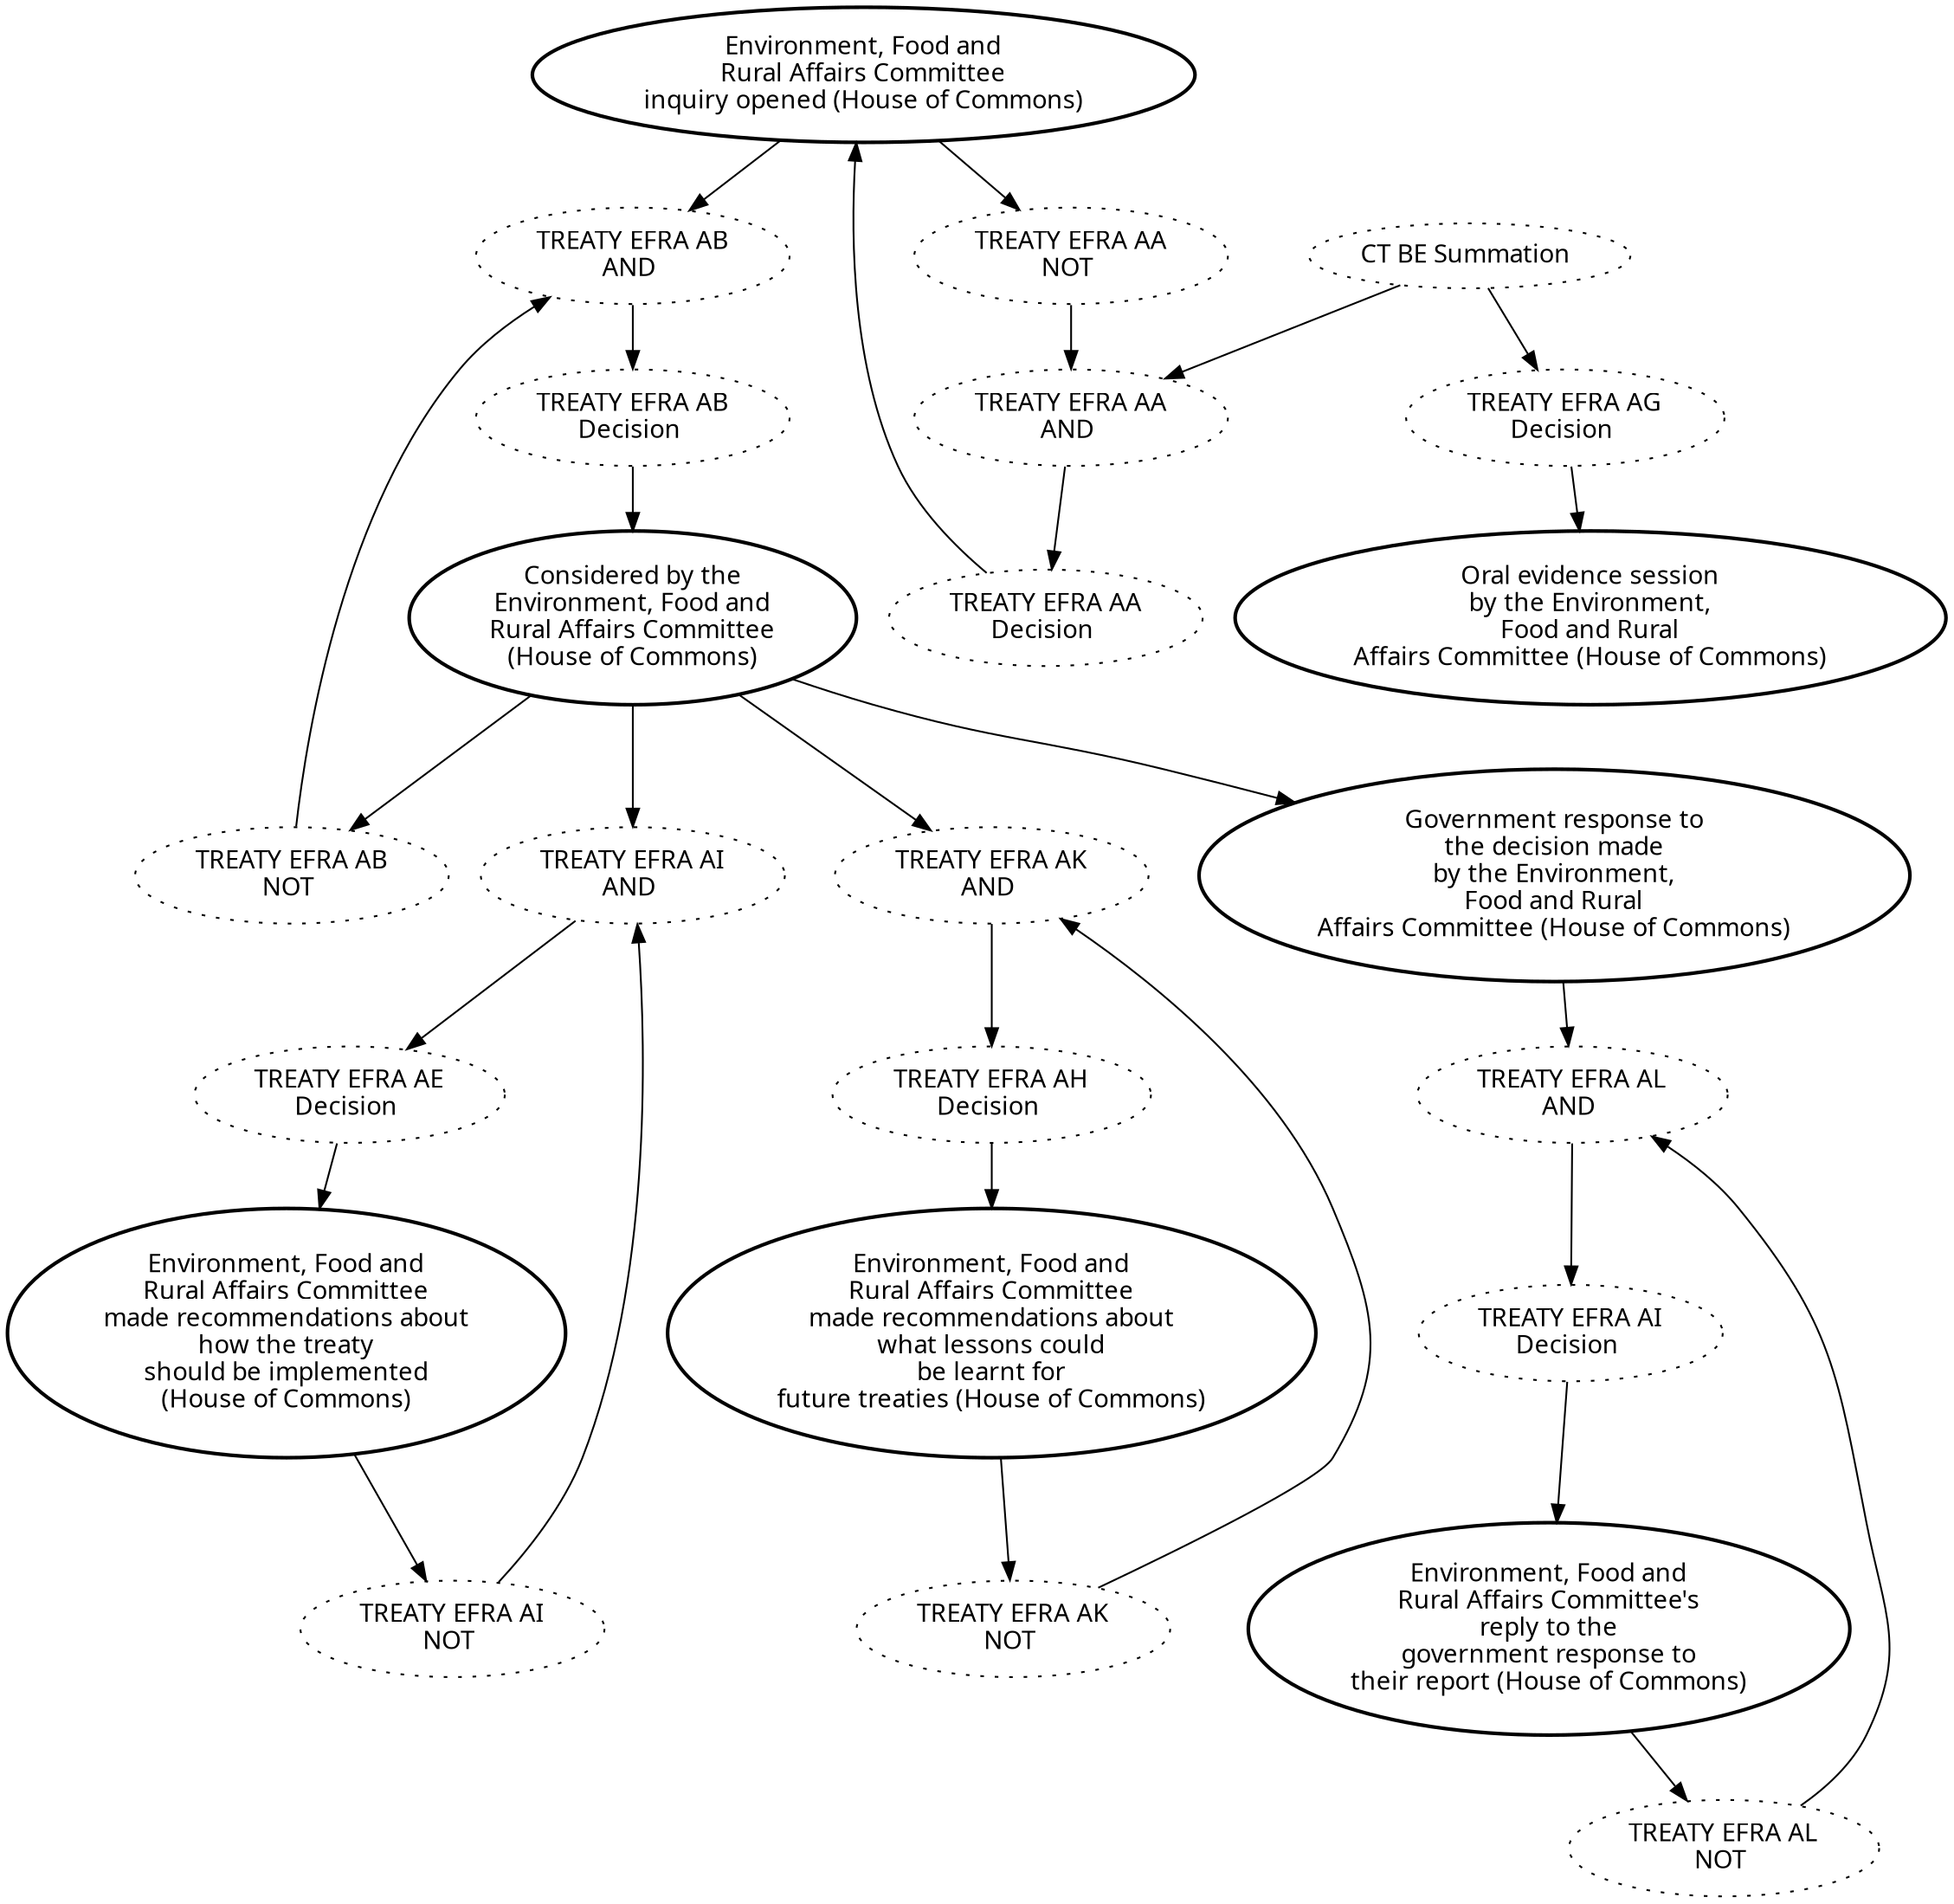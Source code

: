 digraph{graph[fontname="calibri"];node[fontname="calibri"];edge[fontname="calibri"];edge [style=solid, color=black];"266"->"875"[label=""];edge[style=solid, color=black];edge [style=solid, color=black];"266"->"858"[label=""];edge[style=solid, color=black];edge [style=solid, color=black];"268"->"876"[label=""];edge[style=solid, color=black];edge [style=solid, color=black];"268"->"269"[label=""];edge[style=solid, color=black];edge [style=solid, color=black];"268"->"865"[label=""];edge[style=solid, color=black];edge [style=solid, color=black];"268"->"2361"[label=""];edge[style=solid, color=black];edge [style=solid, color=black];"269"->"2817"[label=""];edge[style=solid, color=black];edge [style=solid, color=black];"857"->"869"[label=""];edge[style=solid, color=black];edge [style=solid, color=black];"858"->"870"[label=""];edge[style=solid, color=black];edge [style=solid, color=black];"865"->"873"[label=""];edge[style=solid, color=black];edge [style=solid, color=black];"869"->"266"[label=""];edge[style=solid, color=black];edge [style=solid, color=black];"870"->"268"[label=""];edge[style=solid, color=black];edge [style=solid, color=black];"873"->"2350"[label=""];edge[style=solid, color=black];edge [style=solid, color=black];"875"->"857"[label=""];edge[style=solid, color=black];edge [style=solid, color=black];"876"->"858"[label=""];edge[style=solid, color=black];edge [style=solid, color=black];"883"->"865"[label=""];edge[style=solid, color=black];edge [style=solid, color=black];"2314"->"2313"[label=""];edge[style=solid, color=black];edge [style=solid, color=black];"2350"->"883"[label=""];edge[style=solid, color=black];edge [style=solid, color=black];"2352"->"857"[label=""];edge[style=solid, color=black];edge [style=solid, color=black];"2352"->"2314"[label=""];edge[style=solid, color=black];edge [style=solid, color=black];"2358"->"2360"[label=""];edge[style=solid, color=black];edge [style=solid, color=black];"2359"->"2358"[label=""];edge[style=solid, color=black];edge [style=solid, color=black];"2360"->"2361"[label=""];edge[style=solid, color=black];edge [style=solid, color=black];"2361"->"2359"[label=""];edge[style=solid, color=black];edge [style=solid, color=black];"2816"->"2818"[label=""];edge[style=solid, color=black];edge [style=solid, color=black];"2817"->"2819"[label=""];edge[style=solid, color=black];edge [style=solid, color=black];"2818"->"2817"[label=""];edge[style=solid, color=black];edge [style=solid, color=black];"2819"->"2816"[label=""];edge[style=solid, color=black];"266" [label="Environment, Food and\nRural Affairs Committee\ninquiry opened (House of Commons)", style=bold];"268" [label="Considered by the\nEnvironment, Food and\nRural Affairs Committee\n(House of Commons)", style=bold];"269" [label="Government response to\nthe decision made\nby the Environment,\nFood and Rural\nAffairs Committee (House of Commons)", style=bold];"857" [label="TREATY EFRA AA\nAND ", style=dotted];"858" [label="TREATY EFRA AB\nAND ", style=dotted];"865" [label="TREATY EFRA AI\nAND ", style=dotted];"869" [label="TREATY EFRA AA\nDecision ", style=dotted];"870" [label="TREATY EFRA AB\nDecision ", style=dotted];"873" [label="TREATY EFRA AE\nDecision ", style=dotted];"875" [label="TREATY EFRA AA\nNOT ", style=dotted];"876" [label="TREATY EFRA AB\nNOT ", style=dotted];"883" [label="TREATY EFRA AI\nNOT ", style=dotted];"2314" [label="TREATY EFRA AG\nDecision ", style=dotted];"2350" [label="Environment, Food and\nRural Affairs Committee\nmade recommendations about\nhow the treaty\nshould be implemented\n(House of Commons)", style=bold];"2352" [label="CT BE Summation ", style=dotted];"2358" [label="Environment, Food and\nRural Affairs Committee\nmade recommendations about\nwhat lessons could\nbe learnt for\nfuture treaties (House of Commons)", style=bold];"2359" [label="TREATY EFRA AH\nDecision ", style=dotted];"2360" [label="TREATY EFRA AK\nNOT ", style=dotted];"2361" [label="TREATY EFRA AK\nAND ", style=dotted];"2816" [label="Environment, Food and\nRural Affairs Committee's\nreply to the\ngovernment response to\ntheir report (House of Commons)", style=bold];"2817" [label="TREATY EFRA AL\nAND ", style=dotted];"2818" [label="TREATY EFRA AL\nNOT ", style=dotted];"2819" [label="TREATY EFRA AI\nDecision ", style=dotted];"2313" [label="Oral evidence session\nby the Environment,\nFood and Rural\nAffairs Committee (House of Commons)", style=bold];}